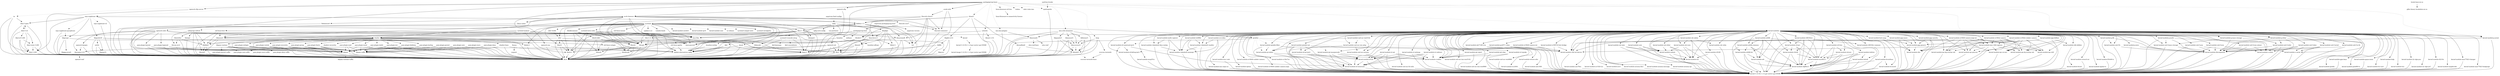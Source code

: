 digraph depends {
    node [shape=plaintext]
"alsa-utils-alsamixer" -> "libasound2";
"alsa-utils-alsamixer" -> "libc6";
"alsa-utils-alsamixer" -> "libformw5";
"alsa-utils-alsamixer" -> "libmenuw5";
"alsa-utils-alsamixer" -> "libncursesw5";
"alsa-utils-alsamixer" -> "libpanelw5";
"alsa-utils-alsamixer" -> "libtinfo5";
"angstrom-feed-configs" -> "opkg" [style=dotted];
"angstrom-packagegroup-boot" -> "angstrom-version";
"angstrom-packagegroup-boot" -> "packagegroup-boot";
"avahi-daemon" -> "base-files";
"avahi-daemon" -> "base-passwd";
"avahi-daemon" -> "libavahi-common3";
"avahi-daemon" -> "libavahi-core7";
"avahi-daemon" -> "libc6";
"avahi-daemon" -> "libcap2";
"avahi-daemon" -> "libdaemon0";
"avahi-daemon" -> "libdbus-1-3";
"avahi-daemon" -> "libexpat1";
"avahi-daemon" -> "libnss-mdns" [style=dotted];
"avahi-daemon" -> "shadow";
"avahi-utils" -> "libavahi-client3";
"avahi-utils" -> "libavahi-common3";
"avahi-utils" -> "libc6";
"bluez5" -> "libc6";
"bluez5" -> "libdbus-1-3";
"bluez5" -> "libglib-2.0-0";
"bluez5" -> "libreadline6";
"bluez5" -> "libudev1";
"busybox" -> "busybox-syslog" [style=dotted];
"busybox" -> "busybox-udhcpc" [style=dotted];
"busybox" -> "libc6";
"busybox" -> "update-alternatives-opkg";
"busybox-syslog" -> "update-alternatives-opkg";
"cpufreq-tweaks" -> "cpufrequtils";
"cpufrequtils" -> "libc6";
"dbus-1" -> "base-files";
"dbus-1" -> "base-passwd";
"dbus-1" -> "libc6";
"dbus-1" -> "libdbus-1-3";
"dbus-1" -> "libexpat1";
"dbus-1" -> "libsystemd0";
"dbus-1" -> "libx11-6";
"dbus-1" -> "shadow";
"e2fsprogs-e2fsck" -> "libblkid1";
"e2fsprogs-e2fsck" -> "libc6";
"e2fsprogs-e2fsck" -> "libcom-err2";
"e2fsprogs-e2fsck" -> "libe2p2";
"e2fsprogs-e2fsck" -> "libext2fs2";
"e2fsprogs-e2fsck" -> "libuuid1";
"fixmac" -> "ranpwd";
"htop" -> "libc6";
"htop" -> "libncursesw5";
"htop" -> "libtinfo5";
"htop" -> "ncurses-terminfo";
"imx-alsa-plugins" -> "libasound2";
"imx-alsa-plugins" -> "libc6";
"iptables" -> "kernel-module-ip-tables" [style=dotted];
"iptables" -> "kernel-module-ipt-masquerade" [style=dotted];
"iptables" -> "kernel-module-iptable-filter" [style=dotted];
"iptables" -> "kernel-module-iptable-nat" [style=dotted];
"iptables" -> "kernel-module-nf-conntrack" [style=dotted];
"iptables" -> "kernel-module-nf-conntrack-ipv4" [style=dotted];
"iptables" -> "kernel-module-nf-defrag-ipv4" [style=dotted];
"iptables" -> "kernel-module-nf-nat" [style=dotted];
"iptables" -> "kernel-module-x-tables" [style=dotted];
"iptables" -> "libc6";
"iw" -> "libc6";
"iw" -> "libnl-3-200";
"iw" -> "libnl-3-genl";
"kbd" -> "libc6";
"kbd" -> "update-alternatives-opkg";
"kernel" -> "kernel-3.14.52-1.1.0-ga+yocto+ga139368";
"kernel-3.14.52-1.1.0-ga+yocto+ga139368" -> "kernel-image-3.14.52-1.1.0-ga+yocto+ga139368";
"kernel-module-ads1000" -> "kernel-3.14.52-1.1.0_ga+yocto+ga139368";
"kernel-module-adv7180-tvin" -> "kernel-3.14.52-1.1.0_ga+yocto+ga139368";
"kernel-module-adv7180-tvin" -> "kernel-module-v4l2-int-device";
"kernel-module-anx78xx" -> "kernel-3.14.52-1.1.0_ga+yocto+ga139368";
"kernel-module-ar1020-i2c" -> "kernel-3.14.52-1.1.0_ga+yocto+ga139368";
"kernel-module-arc4" -> "kernel-3.14.52-1.1.0_ga+yocto+ga139368";
"kernel-module-arizona-ldo1" -> "kernel-3.14.52-1.1.0_ga+yocto+ga139368";
"kernel-module-arizona-micsupp" -> "kernel-3.14.52-1.1.0_ga+yocto+ga139368";
"kernel-module-arizona-spi" -> "kernel-3.14.52-1.1.0_ga+yocto+ga139368";
"kernel-module-asix" -> "kernel-3.14.52-1.1.0_ga+yocto+ga139368";
"kernel-module-asix" -> "kernel-module-mii";
"kernel-module-asix" -> "kernel-module-usbnet";
"kernel-module-ath" -> "kernel-3.14.52-1.1.0_ga+yocto+ga139368";
"kernel-module-ath" -> "kernel-module-cfg80211";
"kernel-module-ath9k" -> "kernel-3.14.52-1.1.0_ga+yocto+ga139368";
"kernel-module-ath9k" -> "kernel-module-ath";
"kernel-module-ath9k" -> "kernel-module-ath9k-common";
"kernel-module-ath9k" -> "kernel-module-ath9k-hw";
"kernel-module-ath9k" -> "kernel-module-cfg80211";
"kernel-module-ath9k" -> "kernel-module-mac80211";
"kernel-module-ath9k-common" -> "kernel-3.14.52-1.1.0_ga+yocto+ga139368";
"kernel-module-ath9k-common" -> "kernel-module-ath";
"kernel-module-ath9k-common" -> "kernel-module-ath9k-hw";
"kernel-module-ath9k-common" -> "kernel-module-cfg80211";
"kernel-module-ath9k-hw" -> "kernel-3.14.52-1.1.0_ga+yocto+ga139368";
"kernel-module-ath9k-hw" -> "kernel-module-ath";
"kernel-module-ath9k-hw" -> "kernel-module-cfg80211";
"kernel-module-brcmfmac" -> "kernel-3.14.52-1.1.0_ga+yocto+ga139368";
"kernel-module-brcmfmac" -> "kernel-module-brcmutil";
"kernel-module-brcmfmac" -> "kernel-module-cfg80211";
"kernel-module-brcmutil" -> "kernel-3.14.52-1.1.0_ga+yocto+ga139368";
"kernel-module-bsd-comp" -> "kernel-3.14.52-1.1.0_ga+yocto+ga139368";
"kernel-module-bsd-comp" -> "kernel-module-ppp-generic";
"kernel-module-bsd-comp" -> "kernel-module-slhc";
"kernel-module-btusb" -> "kernel-3.14.52-1.1.0_ga+yocto+ga139368";
"kernel-module-cdc-eem" -> "kernel-3.14.52-1.1.0_ga+yocto+ga139368";
"kernel-module-cdc-eem" -> "kernel-module-mii";
"kernel-module-cdc-eem" -> "kernel-module-usbnet";
"kernel-module-cdc-ether" -> "kernel-3.14.52-1.1.0_ga+yocto+ga139368";
"kernel-module-cdc-ether" -> "kernel-module-mii";
"kernel-module-cdc-ether" -> "kernel-module-usbnet";
"kernel-module-cdc-mbim" -> "kernel-3.14.52-1.1.0_ga+yocto+ga139368";
"kernel-module-cdc-mbim" -> "kernel-module-cdc-ncm";
"kernel-module-cdc-mbim" -> "kernel-module-cdc-wdm";
"kernel-module-cdc-mbim" -> "kernel-module-mii";
"kernel-module-cdc-mbim" -> "kernel-module-usbnet";
"kernel-module-cdc-ncm" -> "kernel-3.14.52-1.1.0_ga+yocto+ga139368";
"kernel-module-cdc-ncm" -> "kernel-module-mii";
"kernel-module-cdc-ncm" -> "kernel-module-usbnet";
"kernel-module-cdc-wdm" -> "kernel-3.14.52-1.1.0_ga+yocto+ga139368";
"kernel-module-cfg80211" -> "kernel-3.14.52-1.1.0_ga+yocto+ga139368";
"kernel-module-crtouch-mt" -> "kernel-3.14.52-1.1.0_ga+yocto+ga139368";
"kernel-module-egalax-ts" -> "kernel-3.14.52-1.1.0_ga+yocto+ga139368";
"kernel-module-ft5x06-ts" -> "kernel-3.14.52-1.1.0_ga+yocto+ga139368";
"kernel-module-g-ether" -> "kernel-3.14.52-1.1.0_ga+yocto+ga139368";
"kernel-module-g-ether" -> "kernel-module-libcomposite";
"kernel-module-g-ether" -> "kernel-module-u-ether";
"kernel-module-g-ether" -> "kernel-module-usb-f-rndis";
"kernel-module-g-ffs" -> "kernel-3.14.52-1.1.0_ga+yocto+ga139368";
"kernel-module-g-ffs" -> "kernel-module-libcomposite";
"kernel-module-g-ffs" -> "kernel-module-usb-f-fs";
"kernel-module-g-mass-storage" -> "kernel-3.14.52-1.1.0_ga+yocto+ga139368";
"kernel-module-g-mass-storage" -> "kernel-module-libcomposite";
"kernel-module-g-mass-storage" -> "kernel-module-usb-f-mass-storage";
"kernel-module-g-multi" -> "kernel-3.14.52-1.1.0_ga+yocto+ga139368";
"kernel-module-g-multi" -> "kernel-module-libcomposite";
"kernel-module-g-multi" -> "kernel-module-u-ether";
"kernel-module-g-multi" -> "kernel-module-usb-f-mass-storage";
"kernel-module-g-serial" -> "kernel-3.14.52-1.1.0_ga+yocto+ga139368";
"kernel-module-g-serial" -> "kernel-module-libcomposite";
"kernel-module-g-zero" -> "kernel-3.14.52-1.1.0_ga+yocto+ga139368";
"kernel-module-g-zero" -> "kernel-module-libcomposite";
"kernel-module-goodix" -> "kernel-3.14.52-1.1.0_ga+yocto+ga139368";
"kernel-module-gpio-keys" -> "kernel-3.14.52-1.1.0_ga+yocto+ga139368";
"kernel-module-gs2971-video" -> "kernel-3.14.52-1.1.0_ga+yocto+ga139368";
"kernel-module-gs2971-video" -> "kernel-module-v4l2-int-device";
"kernel-module-gslx680-ts" -> "kernel-3.14.52-1.1.0_ga+yocto+ga139368";
"kernel-module-gspca-main" -> "kernel-3.14.52-1.1.0_ga+yocto+ga139368";
"kernel-module-hci-uart" -> "kernel-3.14.52-1.1.0_ga+yocto+ga139368";
"kernel-module-hidp" -> "kernel-3.14.52-1.1.0_ga+yocto+ga139368";
"kernel-module-hso" -> "kernel-3.14.52-1.1.0_ga+yocto+ga139368";
"kernel-module-i2c-algo-pca" -> "kernel-3.14.52-1.1.0_ga+yocto+ga139368";
"kernel-module-i2c-algo-pcf" -> "kernel-3.14.52-1.1.0_ga+yocto+ga139368";
"kernel-module-ili210x" -> "kernel-3.14.52-1.1.0_ga+yocto+ga139368";
"kernel-module-ip-tables" -> "kernel-3.14.52-1.1.0_ga+yocto+ga139368";
"kernel-module-ip-tables" -> "kernel-module-x-tables";
"kernel-module-ipt-masquerade" -> "kernel-3.14.52-1.1.0_ga+yocto+ga139368";
"kernel-module-ipt-masquerade" -> "kernel-module-nf-conntrack";
"kernel-module-ipt-masquerade" -> "kernel-module-nf-nat";
"kernel-module-ipt-masquerade" -> "kernel-module-x-tables";
"kernel-module-ipt-reject" -> "kernel-3.14.52-1.1.0_ga+yocto+ga139368";
"kernel-module-ipt-reject" -> "kernel-module-x-tables";
"kernel-module-ipt-ulog" -> "kernel-3.14.52-1.1.0_ga+yocto+ga139368";
"kernel-module-ipt-ulog" -> "kernel-module-x-tables";
"kernel-module-iptable-filter" -> "kernel-3.14.52-1.1.0_ga+yocto+ga139368";
"kernel-module-iptable-filter" -> "kernel-module-ip-tables";
"kernel-module-iptable-filter" -> "kernel-module-x-tables";
"kernel-module-iptable-nat" -> "kernel-3.14.52-1.1.0_ga+yocto+ga139368";
"kernel-module-iptable-nat" -> "kernel-module-ip-tables";
"kernel-module-iptable-nat" -> "kernel-module-nf-conntrack";
"kernel-module-iptable-nat" -> "kernel-module-nf-nat";
"kernel-module-iptable-nat" -> "kernel-module-nf-nat-ipv4";
"kernel-module-iptable-nat" -> "kernel-module-x-tables";
"kernel-module-ipu-bg-overlay-sdc" -> "kernel-3.14.52-1.1.0_ga+yocto+ga139368";
"kernel-module-ipu-csi-enc" -> "kernel-3.14.52-1.1.0_ga+yocto+ga139368";
"kernel-module-ipu-fg-overlay-sdc" -> "kernel-3.14.52-1.1.0_ga+yocto+ga139368";
"kernel-module-ipu-prp-enc" -> "kernel-3.14.52-1.1.0_ga+yocto+ga139368";
"kernel-module-ipu-still" -> "kernel-3.14.52-1.1.0_ga+yocto+ga139368";
"kernel-module-iwldvm" -> "kernel-3.14.52-1.1.0_ga+yocto+ga139368";
"kernel-module-iwldvm" -> "kernel-module-cfg80211";
"kernel-module-iwldvm" -> "kernel-module-iwlwifi";
"kernel-module-iwldvm" -> "kernel-module-mac80211";
"kernel-module-iwlwifi" -> "kernel-3.14.52-1.1.0_ga+yocto+ga139368";
"kernel-module-iwlwifi" -> "kernel-module-cfg80211";
"kernel-module-libcomposite" -> "kernel-3.14.52-1.1.0_ga+yocto+ga139368";
"kernel-module-mac80211" -> "kernel-3.14.52-1.1.0_ga+yocto+ga139368";
"kernel-module-mac80211" -> "kernel-module-cfg80211";
"kernel-module-magdecode" -> "kernel-3.14.52-1.1.0_ga+yocto+ga139368";
"kernel-module-max77823-charger" -> "kernel-3.14.52-1.1.0_ga+yocto+ga139368";
"kernel-module-max77823-fuelgauge" -> "kernel-3.14.52-1.1.0_ga+yocto+ga139368";
"kernel-module-mcp251x" -> "kernel-3.14.52-1.1.0_ga+yocto+ga139368";
"kernel-module-mii" -> "kernel-3.14.52-1.1.0_ga+yocto+ga139368";
"kernel-module-mx6s-capture" -> "kernel-3.14.52-1.1.0_ga+yocto+ga139368";
"kernel-module-mx6s-capture" -> "kernel-module-videobuf2-dma-contig";
"kernel-module-mx6s-capture" -> "kernel-module-videobuf2-memops";
"kernel-module-mxc-mipi-csi" -> "kernel-3.14.52-1.1.0_ga+yocto+ga139368";
"kernel-module-mxc-v4l2-capture" -> "kernel-3.14.52-1.1.0_ga+yocto+ga139368";
"kernel-module-mxc-v4l2-capture" -> "kernel-module-ipu-bg-overlay-sdc";
"kernel-module-mxc-v4l2-capture" -> "kernel-module-ipu-csi-enc";
"kernel-module-mxc-v4l2-capture" -> "kernel-module-ipu-fg-overlay-sdc";
"kernel-module-mxc-v4l2-capture" -> "kernel-module-ipu-prp-enc";
"kernel-module-mxc-v4l2-capture" -> "kernel-module-ipu-still";
"kernel-module-mxc-v4l2-capture" -> "kernel-module-v4l2-int-device";
"kernel-module-mxc-vadc" -> "kernel-3.14.52-1.1.0_ga+yocto+ga139368";
"kernel-module-nf-conntrack" -> "kernel-3.14.52-1.1.0_ga+yocto+ga139368";
"kernel-module-nf-conntrack-ipv4" -> "kernel-3.14.52-1.1.0_ga+yocto+ga139368";
"kernel-module-nf-conntrack-ipv4" -> "kernel-module-nf-conntrack";
"kernel-module-nf-conntrack-ipv4" -> "kernel-module-nf-defrag-ipv4";
"kernel-module-nf-defrag-ipv4" -> "kernel-3.14.52-1.1.0_ga+yocto+ga139368";
"kernel-module-nf-nat" -> "kernel-3.14.52-1.1.0_ga+yocto+ga139368";
"kernel-module-nf-nat" -> "kernel-module-nf-conntrack";
"kernel-module-nf-nat-ipv4" -> "kernel-3.14.52-1.1.0_ga+yocto+ga139368";
"kernel-module-nf-nat-ipv4" -> "kernel-module-nf-conntrack";
"kernel-module-nf-nat-ipv4" -> "kernel-module-nf-nat";
"kernel-module-option" -> "kernel-3.14.52-1.1.0_ga+yocto+ga139368";
"kernel-module-ov5640-camera-int" -> "kernel-3.14.52-1.1.0_ga+yocto+ga139368";
"kernel-module-ov5640-camera-int" -> "kernel-module-v4l2-int-device";
"kernel-module-ov5640-camera-mipi-int" -> "kernel-3.14.52-1.1.0_ga+yocto+ga139368";
"kernel-module-ov5640-camera-mipi-int" -> "kernel-module-ipu-bg-overlay-sdc";
"kernel-module-ov5640-camera-mipi-int" -> "kernel-module-ipu-csi-enc";
"kernel-module-ov5640-camera-mipi-int" -> "kernel-module-ipu-fg-overlay-sdc";
"kernel-module-ov5640-camera-mipi-int" -> "kernel-module-ipu-prp-enc";
"kernel-module-ov5640-camera-mipi-int" -> "kernel-module-ipu-still";
"kernel-module-ov5640-camera-mipi-int" -> "kernel-module-mxc-v4l2-capture";
"kernel-module-ov5640-camera-mipi-int" -> "kernel-module-v4l2-int-device";
"kernel-module-ov5640-subdev-camera" -> "kernel-3.14.52-1.1.0_ga+yocto+ga139368";
"kernel-module-ov5640-subdev-camera-mipi" -> "kernel-3.14.52-1.1.0_ga+yocto+ga139368";
"kernel-module-ov5642-camera" -> "kernel-3.14.52-1.1.0_ga+yocto+ga139368";
"kernel-module-ov5642-camera" -> "kernel-module-ipu-bg-overlay-sdc";
"kernel-module-ov5642-camera" -> "kernel-module-ipu-csi-enc";
"kernel-module-ov5642-camera" -> "kernel-module-ipu-fg-overlay-sdc";
"kernel-module-ov5642-camera" -> "kernel-module-ipu-prp-enc";
"kernel-module-ov5642-camera" -> "kernel-module-ipu-still";
"kernel-module-ov5642-camera" -> "kernel-module-mxc-v4l2-capture";
"kernel-module-ov5642-camera" -> "kernel-module-v4l2-int-device";
"kernel-module-ov5642-subdev-camera" -> "kernel-3.14.52-1.1.0_ga+yocto+ga139368";
"kernel-module-ov5642-subdev-camera" -> "kernel-module-ipu-bg-overlay-sdc";
"kernel-module-ov5642-subdev-camera" -> "kernel-module-ipu-csi-enc";
"kernel-module-ov5642-subdev-camera" -> "kernel-module-ipu-fg-overlay-sdc";
"kernel-module-ov5642-subdev-camera" -> "kernel-module-ipu-prp-enc";
"kernel-module-ov5642-subdev-camera" -> "kernel-module-ipu-still";
"kernel-module-ov5642-subdev-camera" -> "kernel-module-mxc-v4l2-capture";
"kernel-module-ov5642-subdev-camera" -> "kernel-module-v4l2-int-device";
"kernel-module-ppp-async" -> "kernel-3.14.52-1.1.0_ga+yocto+ga139368";
"kernel-module-ppp-async" -> "kernel-module-ppp-generic";
"kernel-module-ppp-async" -> "kernel-module-slhc";
"kernel-module-ppp-deflate" -> "kernel-3.14.52-1.1.0_ga+yocto+ga139368";
"kernel-module-ppp-deflate" -> "kernel-module-ppp-generic";
"kernel-module-ppp-deflate" -> "kernel-module-slhc";
"kernel-module-ppp-deflate" -> "kernel-module-zlib-deflate";
"kernel-module-ppp-generic" -> "kernel-3.14.52-1.1.0_ga+yocto+ga139368";
"kernel-module-ppp-generic" -> "kernel-module-slhc";
"kernel-module-ppp-synctty" -> "kernel-3.14.52-1.1.0_ga+yocto+ga139368";
"kernel-module-ppp-synctty" -> "kernel-module-ppp-generic";
"kernel-module-ppp-synctty" -> "kernel-module-slhc";
"kernel-module-r8169" -> "kernel-3.14.52-1.1.0_ga+yocto+ga139368";
"kernel-module-r8169" -> "kernel-module-mii";
"kernel-module-rtl-pci" -> "kernel-3.14.52-1.1.0_ga+yocto+ga139368";
"kernel-module-rtl-pci" -> "kernel-module-cfg80211";
"kernel-module-rtl-pci" -> "kernel-module-mac80211";
"kernel-module-rtl-pci" -> "kernel-module-rtlwifi";
"kernel-module-rtl8192c-common" -> "kernel-3.14.52-1.1.0_ga+yocto+ga139368";
"kernel-module-rtl8192ce" -> "kernel-3.14.52-1.1.0_ga+yocto+ga139368";
"kernel-module-rtl8192ce" -> "kernel-module-cfg80211";
"kernel-module-rtl8192ce" -> "kernel-module-mac80211";
"kernel-module-rtl8192ce" -> "kernel-module-rtl-pci";
"kernel-module-rtl8192ce" -> "kernel-module-rtl8192c-common";
"kernel-module-rtl8192ce" -> "kernel-module-rtlwifi";
"kernel-module-rtlwifi" -> "kernel-3.14.52-1.1.0_ga+yocto+ga139368";
"kernel-module-rtlwifi" -> "kernel-module-cfg80211";
"kernel-module-rtlwifi" -> "kernel-module-mac80211";
"kernel-module-sc16is7xx" -> "kernel-3.14.52-1.1.0_ga+yocto+ga139368";
"kernel-module-slhc" -> "kernel-3.14.52-1.1.0_ga+yocto+ga139368";
"kernel-module-snd-soc-arizona" -> "kernel-3.14.52-1.1.0_ga+yocto+ga139368";
"kernel-module-snd-soc-fsl-utils" -> "kernel-3.14.52-1.1.0_ga+yocto+ga139368";
"kernel-module-snd-soc-imx-wm5102" -> "kernel-3.14.52-1.1.0_ga+yocto+ga139368";
"kernel-module-snd-soc-imx-wm8960" -> "kernel-3.14.52-1.1.0_ga+yocto+ga139368";
"kernel-module-snd-soc-wm-adsp" -> "kernel-3.14.52-1.1.0_ga+yocto+ga139368";
"kernel-module-snd-soc-wm-adsp" -> "kernel-module-snd-soc-arizona";
"kernel-module-snd-soc-wm5102" -> "kernel-3.14.52-1.1.0_ga+yocto+ga139368";
"kernel-module-snd-soc-wm5102" -> "kernel-module-snd-soc-arizona";
"kernel-module-snd-soc-wm5102" -> "kernel-module-snd-soc-wm-adsp";
"kernel-module-snd-soc-wm8960" -> "kernel-3.14.52-1.1.0_ga+yocto+ga139368";
"kernel-module-tc358743-h2c-bridge" -> "kernel-3.14.52-1.1.0_ga+yocto+ga139368";
"kernel-module-tc358743-h2c-bridge" -> "kernel-module-v4l2-int-device";
"kernel-module-tsc2004" -> "kernel-3.14.52-1.1.0_ga+yocto+ga139368";
"kernel-module-tw686x" -> "kernel-3.14.52-1.1.0_ga+yocto+ga139368";
"kernel-module-tw686x" -> "kernel-module-videobuf2-memops";
"kernel-module-tw686x" -> "kernel-module-videobuf2-vmalloc";
"kernel-module-u-ether" -> "kernel-3.14.52-1.1.0_ga+yocto+ga139368";
"kernel-module-u-serial" -> "kernel-3.14.52-1.1.0_ga+yocto+ga139368";
"kernel-module-usb-f-acm" -> "kernel-3.14.52-1.1.0_ga+yocto+ga139368";
"kernel-module-usb-f-acm" -> "kernel-module-libcomposite";
"kernel-module-usb-f-acm" -> "kernel-module-u-serial";
"kernel-module-usb-f-ecm" -> "kernel-3.14.52-1.1.0_ga+yocto+ga139368";
"kernel-module-usb-f-ecm" -> "kernel-module-libcomposite";
"kernel-module-usb-f-ecm" -> "kernel-module-u-ether";
"kernel-module-usb-f-ecm-subset" -> "kernel-3.14.52-1.1.0_ga+yocto+ga139368";
"kernel-module-usb-f-ecm-subset" -> "kernel-module-libcomposite";
"kernel-module-usb-f-ecm-subset" -> "kernel-module-u-ether";
"kernel-module-usb-f-fs" -> "kernel-3.14.52-1.1.0_ga+yocto+ga139368";
"kernel-module-usb-f-fs" -> "kernel-module-libcomposite";
"kernel-module-usb-f-mass-storage" -> "kernel-3.14.52-1.1.0_ga+yocto+ga139368";
"kernel-module-usb-f-mass-storage" -> "kernel-module-libcomposite";
"kernel-module-usb-f-obex" -> "kernel-3.14.52-1.1.0_ga+yocto+ga139368";
"kernel-module-usb-f-obex" -> "kernel-module-libcomposite";
"kernel-module-usb-f-obex" -> "kernel-module-u-serial";
"kernel-module-usb-f-rndis" -> "kernel-3.14.52-1.1.0_ga+yocto+ga139368";
"kernel-module-usb-f-rndis" -> "kernel-module-libcomposite";
"kernel-module-usb-f-rndis" -> "kernel-module-u-ether";
"kernel-module-usb-f-serial" -> "kernel-3.14.52-1.1.0_ga+yocto+ga139368";
"kernel-module-usb-f-serial" -> "kernel-module-libcomposite";
"kernel-module-usb-f-serial" -> "kernel-module-u-serial";
"kernel-module-usb-f-ss-lb" -> "kernel-3.14.52-1.1.0_ga+yocto+ga139368";
"kernel-module-usb-f-ss-lb" -> "kernel-module-libcomposite";
"kernel-module-usbnet" -> "kernel-3.14.52-1.1.0_ga+yocto+ga139368";
"kernel-module-usbnet" -> "kernel-module-mii";
"kernel-module-uvcvideo" -> "kernel-3.14.52-1.1.0_ga+yocto+ga139368";
"kernel-module-uvcvideo" -> "kernel-module-videobuf2-memops";
"kernel-module-uvcvideo" -> "kernel-module-videobuf2-vmalloc";
"kernel-module-v4l2-int-device" -> "kernel-3.14.52-1.1.0_ga+yocto+ga139368";
"kernel-module-videobuf2-dma-contig" -> "kernel-3.14.52-1.1.0_ga+yocto+ga139368";
"kernel-module-videobuf2-dma-contig" -> "kernel-module-videobuf2-memops";
"kernel-module-videobuf2-memops" -> "kernel-3.14.52-1.1.0_ga+yocto+ga139368";
"kernel-module-videobuf2-vmalloc" -> "kernel-3.14.52-1.1.0_ga+yocto+ga139368";
"kernel-module-videobuf2-vmalloc" -> "kernel-module-videobuf2-memops";
"kernel-module-wl12xx" -> "kernel-3.14.52-1.1.0_ga+yocto+ga139368";
"kernel-module-wl12xx" -> "kernel-module-cfg80211";
"kernel-module-wl12xx" -> "kernel-module-mac80211";
"kernel-module-wl12xx" -> "kernel-module-wlcore";
"kernel-module-wlcore" -> "kernel-3.14.52-1.1.0_ga+yocto+ga139368";
"kernel-module-wlcore" -> "kernel-module-cfg80211";
"kernel-module-wlcore" -> "kernel-module-mac80211";
"kernel-module-wlcore-sdio" -> "kernel-3.14.52-1.1.0_ga+yocto+ga139368";
"kernel-module-x-tables" -> "kernel-3.14.52-1.1.0_ga+yocto+ga139368";
"kernel-module-xt-nat" -> "kernel-3.14.52-1.1.0_ga+yocto+ga139368";
"kernel-module-xt-nat" -> "kernel-module-nf-conntrack";
"kernel-module-xt-nat" -> "kernel-module-nf-nat";
"kernel-module-xt-nat" -> "kernel-module-x-tables";
"kernel-module-xt-netmap" -> "kernel-3.14.52-1.1.0_ga+yocto+ga139368";
"kernel-module-xt-netmap" -> "kernel-module-nf-conntrack";
"kernel-module-xt-netmap" -> "kernel-module-nf-nat";
"kernel-module-xt-netmap" -> "kernel-module-x-tables";
"kernel-module-xt-redirect" -> "kernel-3.14.52-1.1.0_ga+yocto+ga139368";
"kernel-module-xt-redirect" -> "kernel-module-nf-conntrack";
"kernel-module-xt-redirect" -> "kernel-module-nf-nat";
"kernel-module-xt-redirect" -> "kernel-module-x-tables";
"kernel-module-xt-tcpudp" -> "kernel-3.14.52-1.1.0_ga+yocto+ga139368";
"kernel-module-xt-tcpudp" -> "kernel-module-x-tables";
"kernel-module-zlib-deflate" -> "kernel-3.14.52-1.1.0_ga+yocto+ga139368";
"kernel-modules" -> "kernel-module-ads1000";
"kernel-modules" -> "kernel-module-adv7180-tvin";
"kernel-modules" -> "kernel-module-anx78xx";
"kernel-modules" -> "kernel-module-ar1020-i2c";
"kernel-modules" -> "kernel-module-arc4";
"kernel-modules" -> "kernel-module-arizona-ldo1";
"kernel-modules" -> "kernel-module-arizona-micsupp";
"kernel-modules" -> "kernel-module-arizona-spi";
"kernel-modules" -> "kernel-module-asix";
"kernel-modules" -> "kernel-module-ath";
"kernel-modules" -> "kernel-module-ath9k";
"kernel-modules" -> "kernel-module-ath9k-common";
"kernel-modules" -> "kernel-module-ath9k-hw";
"kernel-modules" -> "kernel-module-brcmfmac";
"kernel-modules" -> "kernel-module-brcmutil";
"kernel-modules" -> "kernel-module-bsd-comp";
"kernel-modules" -> "kernel-module-btusb";
"kernel-modules" -> "kernel-module-cdc-eem";
"kernel-modules" -> "kernel-module-cdc-ether";
"kernel-modules" -> "kernel-module-cdc-mbim";
"kernel-modules" -> "kernel-module-cdc-ncm";
"kernel-modules" -> "kernel-module-cdc-wdm";
"kernel-modules" -> "kernel-module-cfg80211";
"kernel-modules" -> "kernel-module-crtouch-mt";
"kernel-modules" -> "kernel-module-egalax-ts";
"kernel-modules" -> "kernel-module-ft5x06-ts";
"kernel-modules" -> "kernel-module-g-ether";
"kernel-modules" -> "kernel-module-g-ffs";
"kernel-modules" -> "kernel-module-g-mass-storage";
"kernel-modules" -> "kernel-module-g-multi";
"kernel-modules" -> "kernel-module-g-serial";
"kernel-modules" -> "kernel-module-g-zero";
"kernel-modules" -> "kernel-module-goodix";
"kernel-modules" -> "kernel-module-gpio-keys";
"kernel-modules" -> "kernel-module-gs2971-video";
"kernel-modules" -> "kernel-module-gslx680-ts";
"kernel-modules" -> "kernel-module-gspca-main";
"kernel-modules" -> "kernel-module-hci-uart";
"kernel-modules" -> "kernel-module-hidp";
"kernel-modules" -> "kernel-module-hso";
"kernel-modules" -> "kernel-module-i2c-algo-pca";
"kernel-modules" -> "kernel-module-i2c-algo-pcf";
"kernel-modules" -> "kernel-module-ili210x";
"kernel-modules" -> "kernel-module-ip-tables";
"kernel-modules" -> "kernel-module-ipt-masquerade";
"kernel-modules" -> "kernel-module-ipt-reject";
"kernel-modules" -> "kernel-module-ipt-ulog";
"kernel-modules" -> "kernel-module-iptable-filter";
"kernel-modules" -> "kernel-module-iptable-nat";
"kernel-modules" -> "kernel-module-ipu-bg-overlay-sdc";
"kernel-modules" -> "kernel-module-ipu-csi-enc";
"kernel-modules" -> "kernel-module-ipu-fg-overlay-sdc";
"kernel-modules" -> "kernel-module-ipu-prp-enc";
"kernel-modules" -> "kernel-module-ipu-still";
"kernel-modules" -> "kernel-module-iwldvm";
"kernel-modules" -> "kernel-module-iwlwifi";
"kernel-modules" -> "kernel-module-libcomposite";
"kernel-modules" -> "kernel-module-mac80211";
"kernel-modules" -> "kernel-module-magdecode";
"kernel-modules" -> "kernel-module-max77823-charger";
"kernel-modules" -> "kernel-module-max77823-fuelgauge";
"kernel-modules" -> "kernel-module-mcp251x";
"kernel-modules" -> "kernel-module-mii";
"kernel-modules" -> "kernel-module-mx6s-capture";
"kernel-modules" -> "kernel-module-mxc-mipi-csi";
"kernel-modules" -> "kernel-module-mxc-v4l2-capture";
"kernel-modules" -> "kernel-module-mxc-vadc";
"kernel-modules" -> "kernel-module-nf-conntrack";
"kernel-modules" -> "kernel-module-nf-conntrack-ipv4";
"kernel-modules" -> "kernel-module-nf-defrag-ipv4";
"kernel-modules" -> "kernel-module-nf-nat";
"kernel-modules" -> "kernel-module-nf-nat-ipv4";
"kernel-modules" -> "kernel-module-option";
"kernel-modules" -> "kernel-module-ov5640-camera-int";
"kernel-modules" -> "kernel-module-ov5640-camera-mipi-int";
"kernel-modules" -> "kernel-module-ov5640-subdev-camera";
"kernel-modules" -> "kernel-module-ov5640-subdev-camera-mipi";
"kernel-modules" -> "kernel-module-ov5642-camera";
"kernel-modules" -> "kernel-module-ov5642-subdev-camera";
"kernel-modules" -> "kernel-module-ppp-async";
"kernel-modules" -> "kernel-module-ppp-deflate";
"kernel-modules" -> "kernel-module-ppp-generic";
"kernel-modules" -> "kernel-module-ppp-synctty";
"kernel-modules" -> "kernel-module-r8169";
"kernel-modules" -> "kernel-module-rtl-pci";
"kernel-modules" -> "kernel-module-rtl8192c-common";
"kernel-modules" -> "kernel-module-rtl8192ce";
"kernel-modules" -> "kernel-module-rtlwifi";
"kernel-modules" -> "kernel-module-sc16is7xx";
"kernel-modules" -> "kernel-module-slhc";
"kernel-modules" -> "kernel-module-snd-soc-arizona";
"kernel-modules" -> "kernel-module-snd-soc-fsl-utils";
"kernel-modules" -> "kernel-module-snd-soc-imx-wm5102";
"kernel-modules" -> "kernel-module-snd-soc-imx-wm8960";
"kernel-modules" -> "kernel-module-snd-soc-wm-adsp";
"kernel-modules" -> "kernel-module-snd-soc-wm5102";
"kernel-modules" -> "kernel-module-snd-soc-wm8960";
"kernel-modules" -> "kernel-module-tc358743-h2c-bridge";
"kernel-modules" -> "kernel-module-tsc2004";
"kernel-modules" -> "kernel-module-tw686x";
"kernel-modules" -> "kernel-module-u-ether";
"kernel-modules" -> "kernel-module-u-serial";
"kernel-modules" -> "kernel-module-usb-f-acm";
"kernel-modules" -> "kernel-module-usb-f-ecm";
"kernel-modules" -> "kernel-module-usb-f-ecm-subset";
"kernel-modules" -> "kernel-module-usb-f-fs";
"kernel-modules" -> "kernel-module-usb-f-mass-storage";
"kernel-modules" -> "kernel-module-usb-f-obex";
"kernel-modules" -> "kernel-module-usb-f-rndis";
"kernel-modules" -> "kernel-module-usb-f-serial";
"kernel-modules" -> "kernel-module-usb-f-ss-lb";
"kernel-modules" -> "kernel-module-usbnet";
"kernel-modules" -> "kernel-module-uvcvideo";
"kernel-modules" -> "kernel-module-v4l2-int-device";
"kernel-modules" -> "kernel-module-videobuf2-dma-contig";
"kernel-modules" -> "kernel-module-videobuf2-memops";
"kernel-modules" -> "kernel-module-videobuf2-vmalloc";
"kernel-modules" -> "kernel-module-wl12xx";
"kernel-modules" -> "kernel-module-wlcore";
"kernel-modules" -> "kernel-module-wlcore-sdio";
"kernel-modules" -> "kernel-module-x-tables";
"kernel-modules" -> "kernel-module-xt-nat";
"kernel-modules" -> "kernel-module-xt-netmap";
"kernel-modules" -> "kernel-module-xt-redirect";
"kernel-modules" -> "kernel-module-xt-tcpudp";
"kernel-modules" -> "kernel-module-zlib-deflate";
"kmod" -> "libc6";
"kmod" -> "libz1";
"kmod" -> "update-alternatives-opkg";
"libacl1" -> "libattr1";
"libacl1" -> "libc6";
"libarchive13" -> "libattr1";
"libarchive13" -> "libbz2-1";
"libarchive13" -> "libc6";
"libarchive13" -> "libxml2";
"libarchive13" -> "libz1";
"libasound2" -> "alsa-conf";
"libasound2" -> "alsa-conf-base";
"libasound2" -> "libc6";
"libattr1" -> "libc6";
"libavahi-client3" -> "libavahi-common3";
"libavahi-client3" -> "libc6";
"libavahi-client3" -> "libcap2";
"libavahi-client3" -> "libdbus-1-3";
"libavahi-client3" -> "libsystemd0";
"libavahi-client3" -> "lz4";
"libavahi-common3" -> "libc6";
"libavahi-core7" -> "libavahi-common3";
"libavahi-core7" -> "libc6";
"libblkid1" -> "libc6";
"libblkid1" -> "libuuid1";
"libbz2-1" -> "libc6";
"libcap2" -> "libattr1";
"libcap2" -> "libc6";
"libcom-err2" -> "libc6";
"libcrypto1.0.0" -> "libc6";
"libcrypto1.0.0" -> "openssl-conf" [style=dotted];
"libdaemon0" -> "libc6";
"libdbus-1-3" -> "dbus-1" [style=dotted];
"libdbus-1-3" -> "libc6";
"libdbus-1-3" -> "libcap2";
"libdbus-1-3" -> "libsystemd0";
"libdbus-1-3" -> "lz4";
"libe2p2" -> "libc6";
"libexpat1" -> "libc6";
"libexpat1" -> "libgcc1";
"libext2fs2" -> "libblkid1";
"libext2fs2" -> "libc6";
"libext2fs2" -> "libcom-err2";
"libffi6" -> "libc6";
"libffi6" -> "libgcc1";
"libformw5" -> "libc6";
"libformw5" -> "libncursesw5";
"libformw5" -> "libtinfo5";
"libgcc1" -> "libc6";
"libgcrypt" -> "libc6";
"libgcrypt" -> "libcap2";
"libgcrypt" -> "libgpg-error0";
"libglib-2.0-0" -> "libc6";
"libglib-2.0-0" -> "libffi6";
"libglib-2.0-0" -> "libpcre1";
"libglib-2.0-0" -> "libz1";
"libgmp10" -> "libc6";
"libgnutls30" -> "libc6";
"libgnutls30" -> "libgmp10";
"libgnutls30" -> "libidn11";
"libgnutls30" -> "libz1";
"libgnutls30" -> "nettle";
"libgpg-error0" -> "libc6";
"libidn11" -> "libc6";
"libkmod2" -> "libc6";
"libkmod2" -> "libz1";
"libmenuw5" -> "libc6";
"libmenuw5" -> "libncursesw5";
"libmenuw5" -> "libtinfo5";
"libmount1" -> "libblkid1";
"libmount1" -> "libc6";
"libmount1" -> "libuuid1";
"libncursesw5" -> "libc6";
"libncursesw5" -> "libtinfo5";
"libnl-3-200" -> "libc6";
"libnl-3-cli" -> "libc6";
"libnl-3-cli" -> "libnl-3-200";
"libnl-3-cli" -> "libnl-3-genl";
"libnl-3-cli" -> "libnl-nf-3-200";
"libnl-3-cli" -> "libnl-route-3-200";
"libnl-3-genl" -> "libc6";
"libnl-3-genl" -> "libnl-3-200";
"libnl-3-genl" -> "libnl-3-cli";
"libnl-nf-3-200" -> "libc6";
"libnl-nf-3-200" -> "libnl-3-200";
"libnl-nf-3-200" -> "libnl-route-3-200";
"libnl-route-3-200" -> "libc6";
"libnl-route-3-200" -> "libnl-3-200";
"libnss-mdns" -> "avahi-daemon";
"libnss-mdns" -> "libc6";
"libopkg1" -> "libarchive13";
"libopkg1" -> "libattr1";
"libopkg1" -> "libbz2-1";
"libopkg1" -> "libc6";
"libopkg1" -> "libxml2";
"libopkg1" -> "libz1";
"libpam" -> "libc6";
"libpam" -> "libpam-runtime-suffix" [style=dotted];
"libpam-runtime" -> "libpam-suffix";
"libpam-runtime" -> "pam-plugin-deny-suffix";
"libpam-runtime" -> "pam-plugin-permit-suffix";
"libpam-runtime" -> "pam-plugin-unix-suffix";
"libpam-runtime" -> "pam-plugin-warn-suffix";
"libpanelw5" -> "libc6";
"libpanelw5" -> "libncursesw5";
"libpanelw5" -> "libtinfo5";
"libpcre1" -> "libc6";
"libreadline6" -> "libc6";
"libreadline6" -> "libtinfo5";
"libsystemd0" -> "libc6";
"libsystemd0" -> "libcap2";
"libsystemd0" -> "libgcc1";
"libsystemd0" -> "lz4";
"libtinfo5" -> "libc6";
"libtinfo5" -> "ncurses-terminfo-base" [style=dotted];
"libudev1" -> "libc6";
"libudev1" -> "libcap2";
"libudev1" -> "libgcc1";
"libusb-1.0-0" -> "libc6";
"libuuid1" -> "libc6";
"libx11-6" -> "libc6";
"libx11-6" -> "libxau6";
"libx11-6" -> "libxcb1";
"libx11-6" -> "libxdmcp6";
"libxau6" -> "libc6";
"libxcb-xkb1" -> "libc6";
"libxcb-xkb1" -> "libxau6";
"libxcb-xkb1" -> "libxcb1";
"libxcb-xkb1" -> "libxdmcp6";
"libxcb1" -> "libc6";
"libxcb1" -> "libxau6";
"libxcb1" -> "libxdmcp6";
"libxdmcp6" -> "libc6";
"libxkbcommon" -> "libc6";
"libxkbcommon" -> "libxau6";
"libxkbcommon" -> "libxcb-xkb1";
"libxkbcommon" -> "libxcb1";
"libxkbcommon" -> "libxdmcp6";
"libxml2" -> "libc6";
"libxml2" -> "libgcc1";
"libxml2" -> "libz1";
"libz1" -> "libc6";
"linux-firmware-wl12xx" -> "linux-firmware-ti-connectivity-license";
"locale-base-en-us" -> "glibc-binary-localedata-en-us";
"lz4" -> "libc6";
"ncurses-terminfo" -> "ncurses-terminfo-base";
"nettle" -> "libc6";
"nettle" -> "libgmp10";
"openssh-keygen" -> "libc6";
"openssh-keygen" -> "libcrypto1.0.0";
"openssh-scp" -> "libc6";
"openssh-scp" -> "update-alternatives-opkg";
"openssh-sftp" -> "libc6";
"openssh-sftp-server" -> "libc6";
"openssh-ssh" -> "libc6";
"openssh-ssh" -> "libcrypto1.0.0";
"openssh-ssh" -> "libz1";
"openssh-ssh" -> "update-alternatives-opkg";
"openssh-sshd" -> "base-files";
"openssh-sshd" -> "base-passwd";
"openssh-sshd" -> "libc6";
"openssh-sshd" -> "libcrypto1.0.0";
"openssh-sshd" -> "libpam";
"openssh-sshd" -> "libz1";
"openssh-sshd" -> "openssh-keygen";
"openssh-sshd" -> "pam-plugin-keyinit";
"openssh-sshd" -> "pam-plugin-loginuid";
"openssh-sshd" -> "shadow";
"opkg" -> "libarchive13";
"opkg" -> "libc6";
"opkg" -> "libopkg1";
"opkg" -> "opkg-arch-config";
"opkg" -> "run-postinsts";
"opkg" -> "update-alternatives-opkg";
"packagegroup-basic" -> "alsa-utils-alsamixer" [style=dotted];
"packagegroup-basic" -> "avahi-daemon";
"packagegroup-basic" -> "avahi-utils";
"packagegroup-basic" -> "bluez5" [style=dotted];
"packagegroup-basic" -> "cpufrequtils" [style=dotted];
"packagegroup-basic" -> "htop" [style=dotted];
"packagegroup-basic" -> "imx-alsa-plugins" [style=dotted];
"packagegroup-basic" -> "iw" [style=dotted];
"packagegroup-basic" -> "kernel-module-g-ether" [style=dotted];
"packagegroup-basic" -> "kernel-module-g-mass-storage" [style=dotted];
"packagegroup-basic" -> "kernel-module-g-serial" [style=dotted];
"packagegroup-basic" -> "kernel-modules" [style=dotted];
"packagegroup-basic" -> "linux-firmware-wl12xx" [style=dotted];
"packagegroup-basic" -> "openssh-scp";
"packagegroup-basic" -> "openssh-sftp";
"packagegroup-basic" -> "openssh-sftp-server";
"packagegroup-basic" -> "openssh-ssh";
"packagegroup-basic" -> "openssh-sshd";
"packagegroup-basic" -> "tzdata" [style=dotted];
"packagegroup-basic" -> "udev-rules-imx" [style=dotted];
"packagegroup-basic" -> "usbutils" [style=dotted];
"packagegroup-basic" -> "wpa-supplicant" [style=dotted];
"packagegroup-boot" -> "base-files";
"packagegroup-boot" -> "base-passwd";
"packagegroup-boot" -> "busybox";
"packagegroup-boot" -> "kernel" [style=dotted];
"packagegroup-boot" -> "netbase";
"pam-plugin-deny" -> "libc6";
"pam-plugin-deny" -> "libpam";
"pam-plugin-deny" -> "libpam-suffix";
"pam-plugin-env" -> "libc6";
"pam-plugin-env" -> "libpam";
"pam-plugin-env" -> "libpam-suffix";
"pam-plugin-faildelay" -> "libc6";
"pam-plugin-faildelay" -> "libpam";
"pam-plugin-faildelay" -> "libpam-suffix";
"pam-plugin-group" -> "libc6";
"pam-plugin-group" -> "libpam";
"pam-plugin-group" -> "libpam-suffix";
"pam-plugin-keyinit" -> "libc6";
"pam-plugin-keyinit" -> "libpam";
"pam-plugin-keyinit" -> "libpam-suffix";
"pam-plugin-lastlog" -> "libc6";
"pam-plugin-lastlog" -> "libpam";
"pam-plugin-lastlog" -> "libpam-suffix";
"pam-plugin-limits" -> "libc6";
"pam-plugin-limits" -> "libpam";
"pam-plugin-limits" -> "libpam-suffix";
"pam-plugin-loginuid" -> "libc6";
"pam-plugin-loginuid" -> "libpam";
"pam-plugin-loginuid" -> "libpam-suffix";
"pam-plugin-mail" -> "libc6";
"pam-plugin-mail" -> "libpam";
"pam-plugin-mail" -> "libpam-suffix";
"pam-plugin-motd" -> "libc6";
"pam-plugin-motd" -> "libpam";
"pam-plugin-motd" -> "libpam-suffix";
"pam-plugin-nologin" -> "libc6";
"pam-plugin-nologin" -> "libpam";
"pam-plugin-nologin" -> "libpam-suffix";
"pam-plugin-permit" -> "libc6";
"pam-plugin-permit" -> "libpam";
"pam-plugin-permit" -> "libpam-suffix";
"pam-plugin-rootok" -> "libc6";
"pam-plugin-rootok" -> "libpam";
"pam-plugin-rootok" -> "libpam-suffix";
"pam-plugin-securetty" -> "libc6";
"pam-plugin-securetty" -> "libpam";
"pam-plugin-securetty" -> "libpam-suffix";
"pam-plugin-shells" -> "libc6";
"pam-plugin-shells" -> "libpam";
"pam-plugin-shells" -> "libpam-suffix";
"pam-plugin-unix" -> "libc6";
"pam-plugin-unix" -> "libpam";
"pam-plugin-unix" -> "libpam-suffix";
"pam-plugin-warn" -> "libc6";
"pam-plugin-warn" -> "libpam";
"pam-plugin-warn" -> "libpam-suffix";
"ranpwd" -> "libc6";
"shadow" -> "base-passwd";
"shadow" -> "libc6";
"shadow" -> "libpam";
"shadow" -> "libpam-runtime";
"shadow" -> "pam-plugin-env";
"shadow" -> "pam-plugin-faildelay";
"shadow" -> "pam-plugin-group";
"shadow" -> "pam-plugin-lastlog";
"shadow" -> "pam-plugin-limits";
"shadow" -> "pam-plugin-mail";
"shadow" -> "pam-plugin-motd";
"shadow" -> "pam-plugin-nologin";
"shadow" -> "pam-plugin-rootok";
"shadow" -> "pam-plugin-securetty";
"shadow" -> "pam-plugin-shells";
"shadow" -> "shadow-base";
"shadow" -> "shadow-securetty";
"shadow" -> "update-alternatives-opkg";
"shadow" -> "util-linux-sulogin";
"shadow-base" -> "libc6";
"shadow-base" -> "libpam";
"shadow-base" -> "update-alternatives-opkg";
"systemd" -> "base-files";
"systemd" -> "base-passwd";
"systemd" -> "dbus-1";
"systemd" -> "e2fsprogs-e2fsck" [style=dotted];
"systemd" -> "iptables";
"systemd" -> "kernel-module-autofs4" [style=dotted];
"systemd" -> "kernel-module-ipv6" [style=dotted];
"systemd" -> "kernel-module-unix" [style=dotted];
"systemd" -> "kmod";
"systemd" -> "libacl1";
"systemd" -> "libattr1";
"systemd" -> "libc6";
"systemd" -> "libcap2";
"systemd" -> "libgcc1";
"systemd" -> "libidn11";
"systemd" -> "libkmod2";
"systemd" -> "libmount1";
"systemd" -> "libpam";
"systemd" -> "libxkbcommon";
"systemd" -> "lz4";
"systemd" -> "os-release" [style=dotted];
"systemd" -> "shadow";
"systemd" -> "systemd-compat-units" [style=dotted];
"systemd" -> "systemd-extra-utils" [style=dotted];
"systemd" -> "systemd-serialgetty" [style=dotted];
"systemd" -> "systemd-vconsole-setup" [style=dotted];
"systemd" -> "udev";
"systemd" -> "udev-hwdb" [style=dotted];
"systemd" -> "update-alternatives-opkg";
"systemd" -> "update-rc.d";
"systemd" -> "util-linux-agetty" [style=dotted];
"systemd" -> "util-linux-fsck" [style=dotted];
"systemd" -> "util-linux-mount";
"systemd" -> "volatile-binds";
"systemd-analyze" -> "libattr1";
"systemd-analyze" -> "libc6";
"systemd-analyze" -> "libcap2";
"systemd-analyze" -> "libgcc1";
"systemd-analyze" -> "libmount1";
"systemd-analyze" -> "libpam";
"systemd-extra-utils" -> "iptables";
"systemd-extra-utils" -> "libattr1";
"systemd-extra-utils" -> "libblkid1";
"systemd-extra-utils" -> "libc6";
"systemd-extra-utils" -> "libcap2";
"systemd-extra-utils" -> "libgcc1";
"systemd-serialgetty" -> "systemd";
"systemd-vconsole-setup" -> "kbd" [style=dotted];
"systemd-vconsole-setup" -> "kbd-consolefonts" [style=dotted];
"systemd-vconsole-setup" -> "kbd-keymaps" [style=dotted];
"systemd-vconsole-setup" -> "libc6";
"systemd-vconsole-setup" -> "libgcc1";
"udev" -> "libacl1";
"udev" -> "libattr1";
"udev" -> "libblkid1";
"udev" -> "libc6";
"udev" -> "libgcc1";
"udev" -> "libkmod2";
"udev-hwdb" -> "udev";
"usbutils" -> "libc6";
"usbutils" -> "libudev1";
"usbutils" -> "libusb-1.0-0";
"util-linux-agetty" -> "libc6";
"util-linux-agetty" -> "update-alternatives-opkg";
"util-linux-fsck" -> "libblkid1";
"util-linux-fsck" -> "libc6";
"util-linux-fsck" -> "libmount1";
"util-linux-fsck" -> "update-alternatives-opkg";
"util-linux-mount" -> "libc6";
"util-linux-mount" -> "libmount1";
"util-linux-mount" -> "update-alternatives-opkg";
"util-linux-sulogin" -> "libc6";
"util-linux-sulogin" -> "update-alternatives-opkg";
"wpa-supplicant" -> "libc6";
"wpa-supplicant" -> "libdbus-1-3";
"wpa-supplicant" -> "libgcrypt";
"wpa-supplicant" -> "libgnutls30";
"wpa-supplicant" -> "libnl-3-200";
"wpa-supplicant" -> "libnl-3-genl";
"wpa-supplicant" -> "wpa-supplicant-cli" [style=dotted];
"wpa-supplicant" -> "wpa-supplicant-passphrase" [style=dotted];
"wpa-supplicant-cli" -> "libc6";
"wpa-supplicant-passphrase" -> "libc6";
"wpa-supplicant-passphrase" -> "libgcrypt";
}
